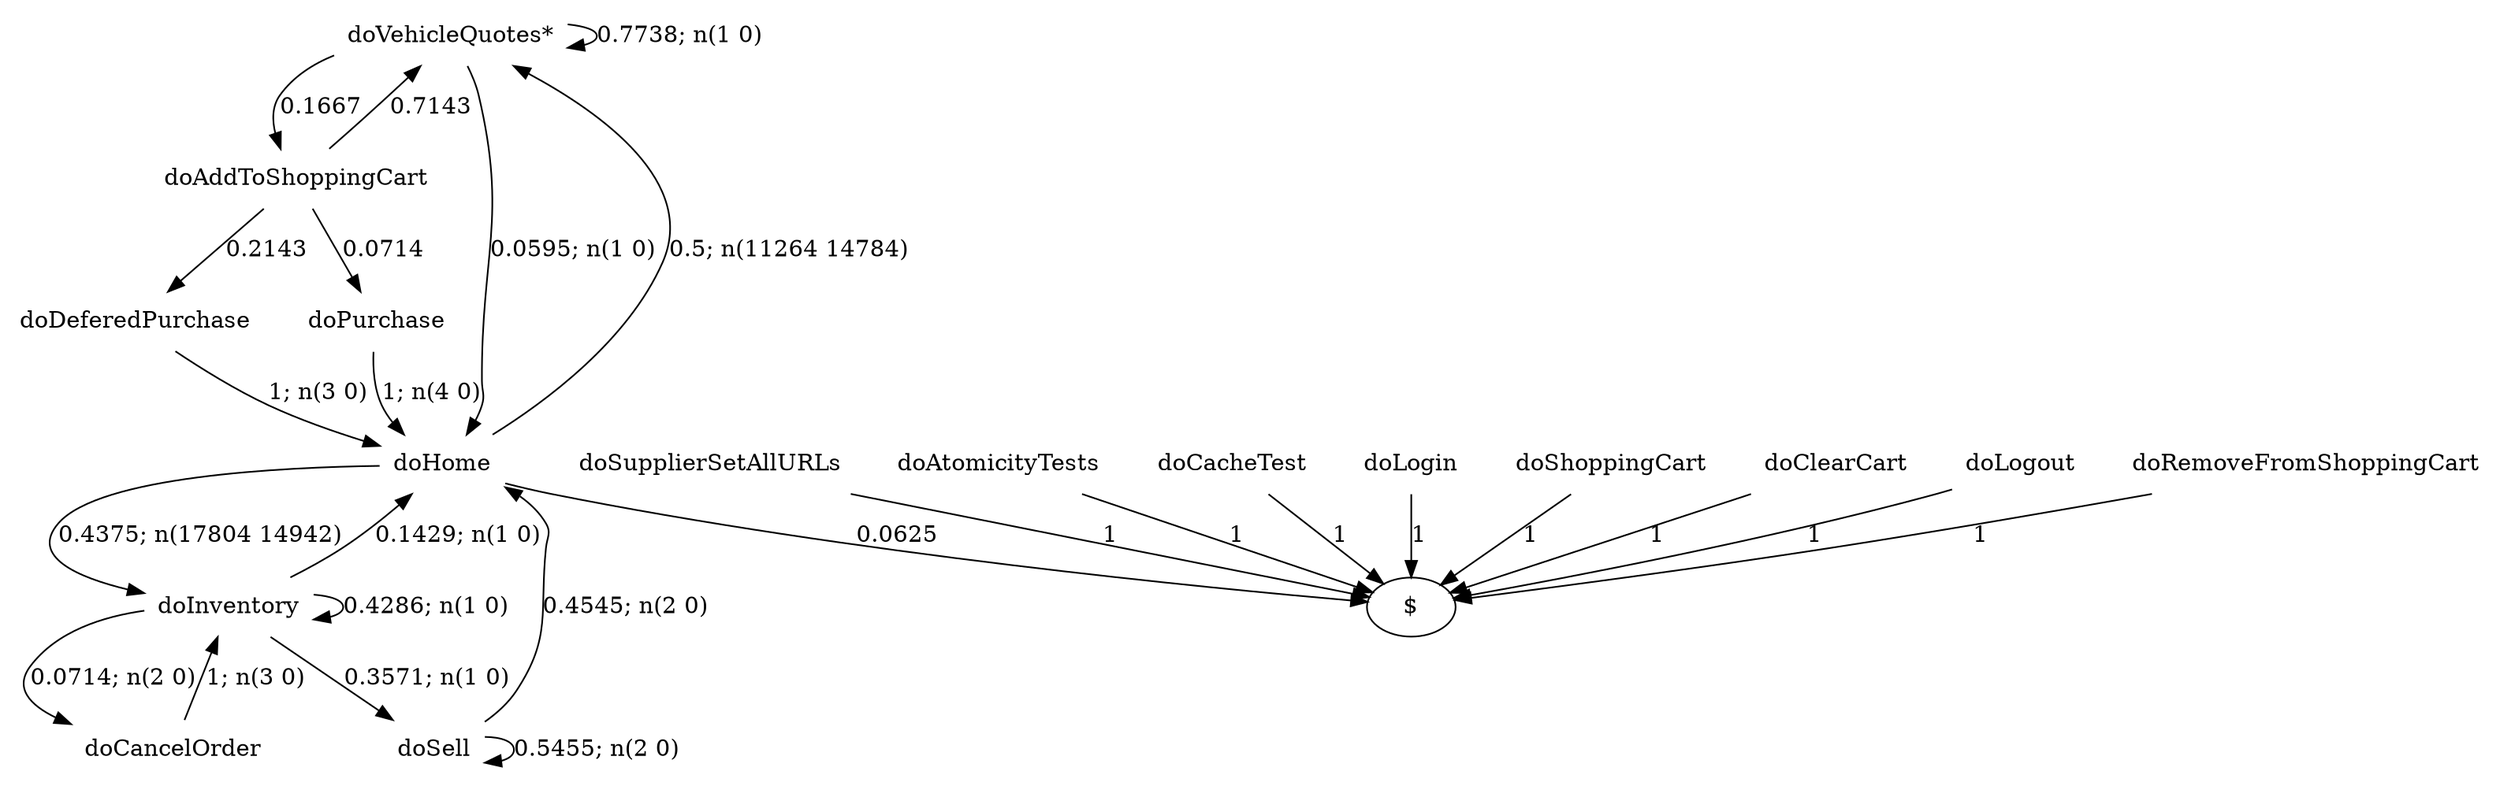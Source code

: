 digraph G {"doVehicleQuotes*" [label="doVehicleQuotes*",shape=none];"doSupplierSetAllURLs" [label="doSupplierSetAllURLs",shape=none];"doAtomicityTests" [label="doAtomicityTests",shape=none];"doCacheTest" [label="doCacheTest",shape=none];"doLogin" [label="doLogin",shape=none];"doAddToShoppingCart" [label="doAddToShoppingCart",shape=none];"doDeferedPurchase" [label="doDeferedPurchase",shape=none];"doHome" [label="doHome",shape=none];"doShoppingCart" [label="doShoppingCart",shape=none];"doClearCart" [label="doClearCart",shape=none];"doPurchase" [label="doPurchase",shape=none];"doInventory" [label="doInventory",shape=none];"doSell" [label="doSell",shape=none];"doLogout" [label="doLogout",shape=none];"doCancelOrder" [label="doCancelOrder",shape=none];"doRemoveFromShoppingCart" [label="doRemoveFromShoppingCart",shape=none];"doVehicleQuotes*"->"doVehicleQuotes*" [style=solid,label="0.7738; n(1 0)"];"doVehicleQuotes*"->"doAddToShoppingCart" [style=solid,label="0.1667"];"doVehicleQuotes*"->"doHome" [style=solid,label="0.0595; n(1 0)"];"doSupplierSetAllURLs"->"$" [style=solid,label="1"];"doAtomicityTests"->"$" [style=solid,label="1"];"doCacheTest"->"$" [style=solid,label="1"];"doLogin"->"$" [style=solid,label="1"];"doAddToShoppingCart"->"doVehicleQuotes*" [style=solid,label="0.7143"];"doAddToShoppingCart"->"doDeferedPurchase" [style=solid,label="0.2143"];"doAddToShoppingCart"->"doPurchase" [style=solid,label="0.0714"];"doDeferedPurchase"->"doHome" [style=solid,label="1; n(3 0)"];"doHome"->"doVehicleQuotes*" [style=solid,label="0.5; n(11264 14784)"];"doHome"->"doInventory" [style=solid,label="0.4375; n(17804 14942)"];"doHome"->"$" [style=solid,label="0.0625"];"doShoppingCart"->"$" [style=solid,label="1"];"doClearCart"->"$" [style=solid,label="1"];"doPurchase"->"doHome" [style=solid,label="1; n(4 0)"];"doInventory"->"doHome" [style=solid,label="0.1429; n(1 0)"];"doInventory"->"doInventory" [style=solid,label="0.4286; n(1 0)"];"doInventory"->"doSell" [style=solid,label="0.3571; n(1 0)"];"doInventory"->"doCancelOrder" [style=solid,label="0.0714; n(2 0)"];"doSell"->"doHome" [style=solid,label="0.4545; n(2 0)"];"doSell"->"doSell" [style=solid,label="0.5455; n(2 0)"];"doLogout"->"$" [style=solid,label="1"];"doCancelOrder"->"doInventory" [style=solid,label="1; n(3 0)"];"doRemoveFromShoppingCart"->"$" [style=solid,label="1"];}